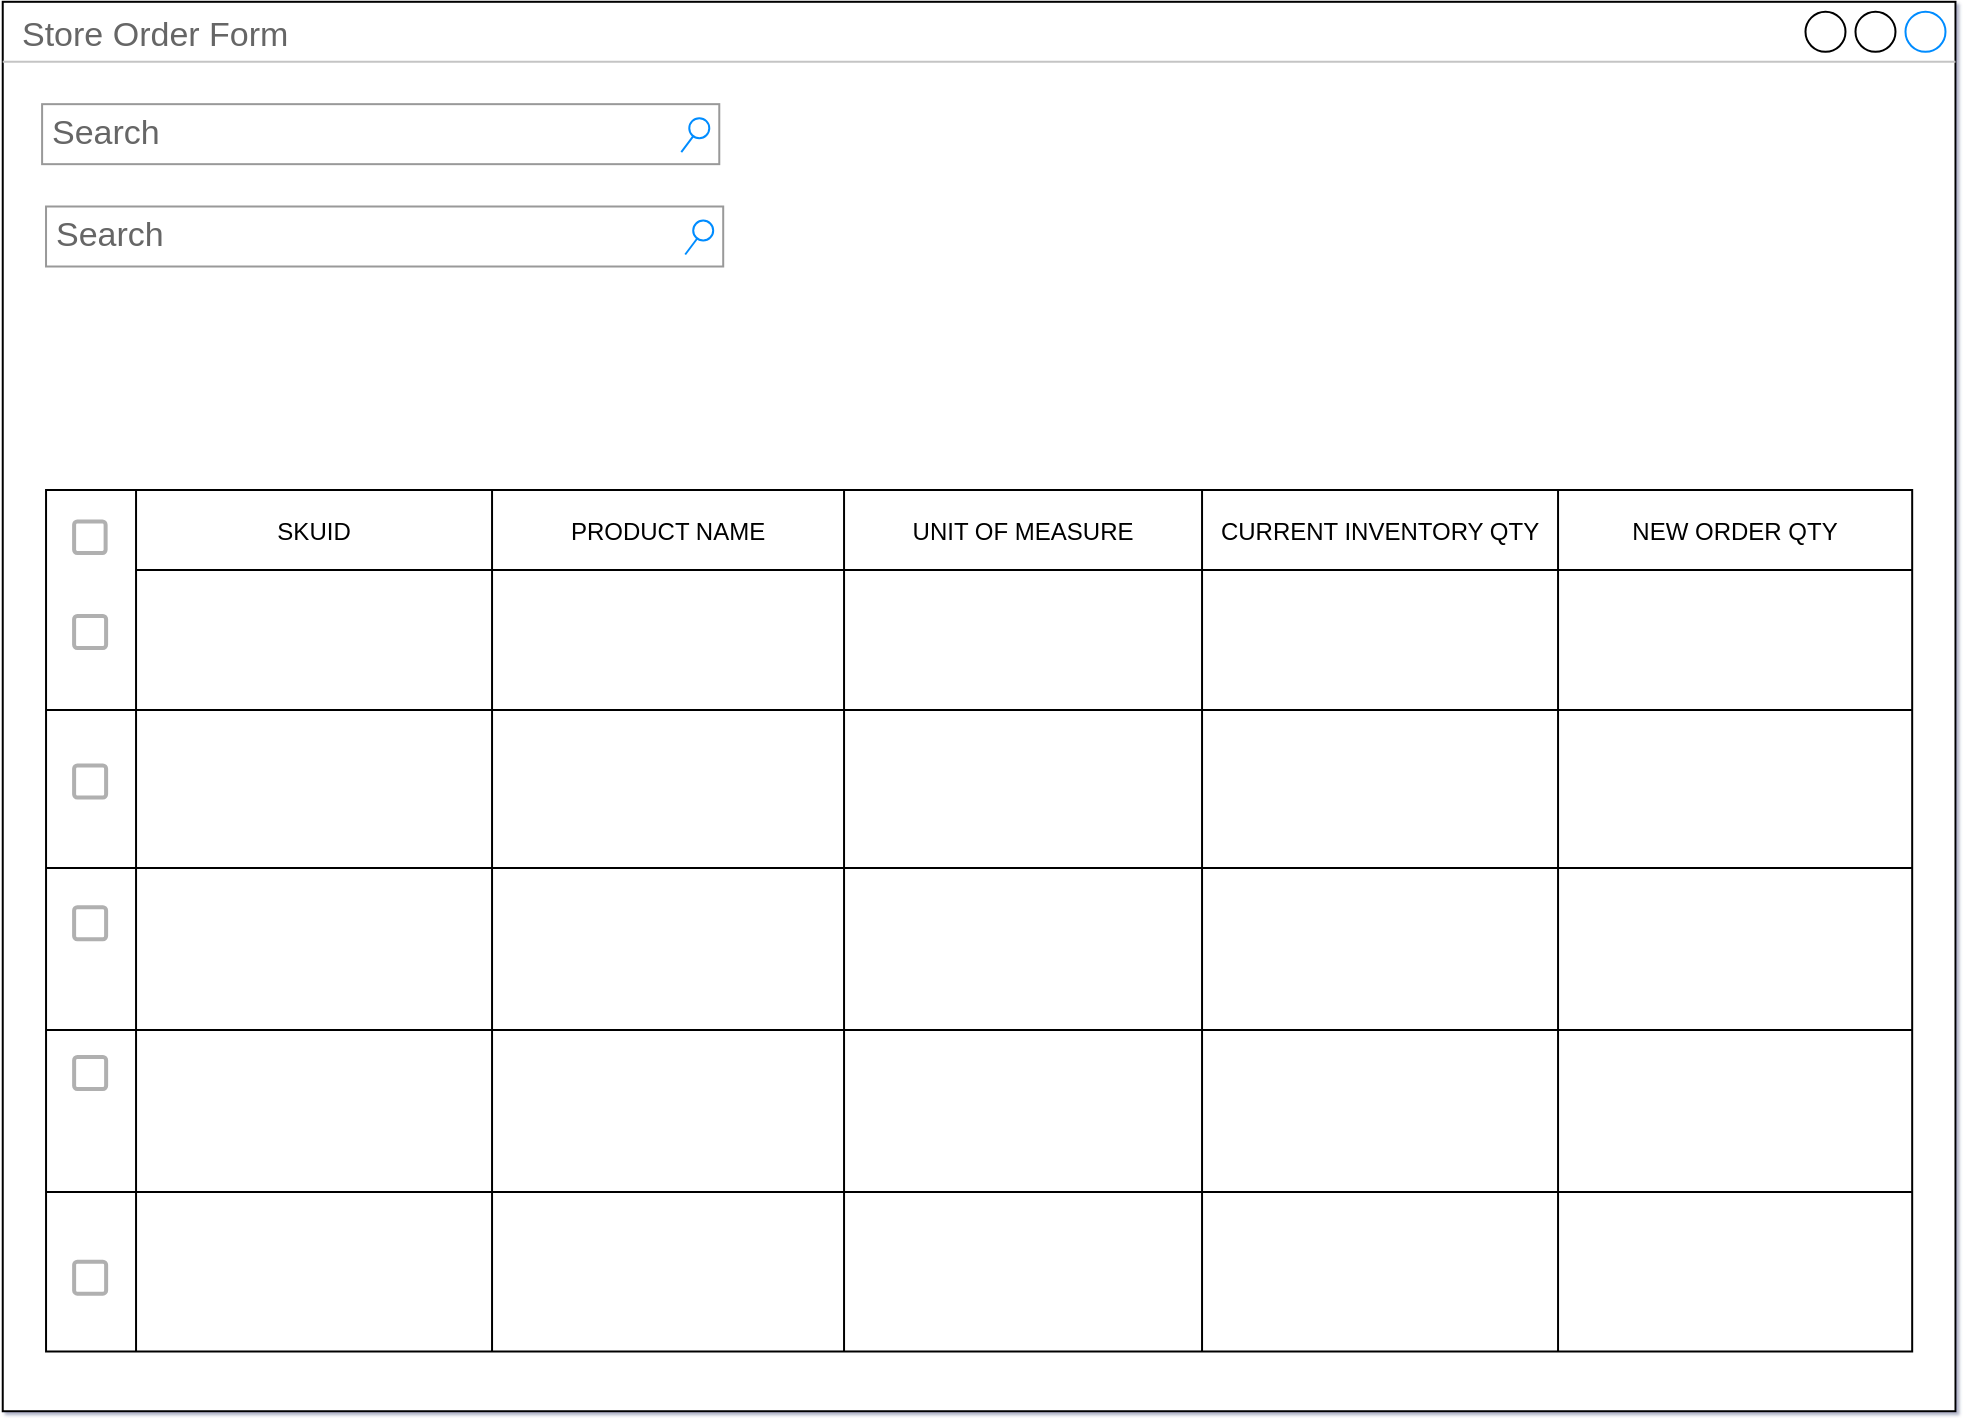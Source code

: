 <mxfile version="16.5.6" type="github">
  <diagram id="DkxhXxDabkg7D8pgcrME" name="Page-1">
    <mxGraphModel dx="1101" dy="1017" grid="1" gridSize="3.937" guides="1" tooltips="1" connect="1" arrows="1" fold="1" page="0" pageScale="1" pageWidth="827" pageHeight="1169" background="none" math="0" shadow="1">
      <root>
        <mxCell id="0" />
        <mxCell id="1" parent="0" />
        <mxCell id="hHE543pLZx1zD03s0N3J-19" value="Store Order Form" style="strokeWidth=1;shadow=0;dashed=0;align=center;html=1;shape=mxgraph.mockup.containers.window;align=left;verticalAlign=top;spacingLeft=8;strokeColor2=#008cff;strokeColor3=#c4c4c4;fontColor=#666666;mainText=;fontSize=17;labelBackgroundColor=none;" vertex="1" parent="1">
          <mxGeometry x="39.37" y="-181.1" width="976.376" height="704.723" as="geometry" />
        </mxCell>
        <mxCell id="hHE543pLZx1zD03s0N3J-126" value="" style="shape=table;childLayout=tableLayout;startSize=0;fillColor=none;collapsible=0;recursiveResize=0;expand=0;" vertex="1" parent="1">
          <mxGeometry x="61.02" y="62.99" width="933.07" height="430.818" as="geometry" />
        </mxCell>
        <mxCell id="hHE543pLZx1zD03s0N3J-127" value="" style="shape=tableRow;horizontal=0;swimlaneHead=0;swimlaneBody=0;top=0;left=0;bottom=0;right=0;dropTarget=0;fontStyle=0;fillColor=none;points=[[0,0.5],[1,0.5]];portConstraint=eastwest;startSize=45;collapsible=0;recursiveResize=0;expand=0;" vertex="1" parent="hHE543pLZx1zD03s0N3J-126">
          <mxGeometry width="933.07" height="110" as="geometry" />
        </mxCell>
        <mxCell id="hHE543pLZx1zD03s0N3J-128" value="SKUID" style="swimlane;swimlaneHead=0;swimlaneBody=0;fontStyle=0;connectable=0;fillColor=none;startSize=40;collapsible=0;recursiveResize=0;expand=0;" vertex="1" parent="hHE543pLZx1zD03s0N3J-127">
          <mxGeometry x="45" width="178" height="110" as="geometry">
            <mxRectangle width="178" height="110" as="alternateBounds" />
          </mxGeometry>
        </mxCell>
        <mxCell id="hHE543pLZx1zD03s0N3J-129" value="PRODUCT NAME" style="swimlane;swimlaneHead=0;swimlaneBody=0;fontStyle=0;connectable=0;fillColor=none;startSize=40;collapsible=0;recursiveResize=0;expand=0;" vertex="1" parent="hHE543pLZx1zD03s0N3J-127">
          <mxGeometry x="223" width="176" height="110" as="geometry">
            <mxRectangle width="176" height="110" as="alternateBounds" />
          </mxGeometry>
        </mxCell>
        <mxCell id="hHE543pLZx1zD03s0N3J-130" value="UNIT OF MEASURE" style="swimlane;swimlaneHead=0;swimlaneBody=0;fontStyle=0;connectable=0;fillColor=none;startSize=40;collapsible=0;recursiveResize=0;expand=0;" vertex="1" parent="hHE543pLZx1zD03s0N3J-127">
          <mxGeometry x="399" width="179" height="110" as="geometry">
            <mxRectangle width="179" height="110" as="alternateBounds" />
          </mxGeometry>
        </mxCell>
        <mxCell id="hHE543pLZx1zD03s0N3J-131" value="CURRENT INVENTORY QTY" style="swimlane;swimlaneHead=0;swimlaneBody=0;fontStyle=0;connectable=0;fillColor=none;startSize=40;collapsible=0;recursiveResize=0;expand=0;" vertex="1" parent="hHE543pLZx1zD03s0N3J-127">
          <mxGeometry x="578" width="178" height="110" as="geometry">
            <mxRectangle width="178" height="110" as="alternateBounds" />
          </mxGeometry>
        </mxCell>
        <mxCell id="hHE543pLZx1zD03s0N3J-132" value="NEW ORDER QTY" style="swimlane;swimlaneHead=0;swimlaneBody=0;fontStyle=0;connectable=0;fillColor=none;startSize=40;collapsible=0;recursiveResize=0;expand=0;" vertex="1" parent="hHE543pLZx1zD03s0N3J-127">
          <mxGeometry x="756" width="177" height="110" as="geometry">
            <mxRectangle width="177" height="110" as="alternateBounds" />
          </mxGeometry>
        </mxCell>
        <mxCell id="hHE543pLZx1zD03s0N3J-133" value="" style="shape=tableRow;horizontal=0;swimlaneHead=0;swimlaneBody=0;top=0;left=0;bottom=0;right=0;dropTarget=0;fontStyle=0;fillColor=none;points=[[0,0.5],[1,0.5]];portConstraint=eastwest;startSize=45;collapsible=0;recursiveResize=0;expand=0;" vertex="1" parent="hHE543pLZx1zD03s0N3J-126">
          <mxGeometry y="110" width="933.07" height="79" as="geometry" />
        </mxCell>
        <mxCell id="hHE543pLZx1zD03s0N3J-134" value="" style="swimlane;swimlaneHead=0;swimlaneBody=0;fontStyle=0;connectable=0;fillColor=none;startSize=0;collapsible=0;recursiveResize=0;expand=0;" vertex="1" parent="hHE543pLZx1zD03s0N3J-133">
          <mxGeometry x="45" width="178" height="79" as="geometry">
            <mxRectangle width="178" height="79" as="alternateBounds" />
          </mxGeometry>
        </mxCell>
        <mxCell id="hHE543pLZx1zD03s0N3J-135" value="" style="swimlane;swimlaneHead=0;swimlaneBody=0;fontStyle=0;connectable=0;fillColor=none;startSize=0;collapsible=0;recursiveResize=0;expand=0;" vertex="1" parent="hHE543pLZx1zD03s0N3J-133">
          <mxGeometry x="223" width="176" height="79" as="geometry">
            <mxRectangle width="176" height="79" as="alternateBounds" />
          </mxGeometry>
        </mxCell>
        <mxCell id="hHE543pLZx1zD03s0N3J-136" value="" style="swimlane;swimlaneHead=0;swimlaneBody=0;fontStyle=0;connectable=0;fillColor=none;startSize=0;collapsible=0;recursiveResize=0;expand=0;" vertex="1" parent="hHE543pLZx1zD03s0N3J-133">
          <mxGeometry x="399" width="179" height="79" as="geometry">
            <mxRectangle width="179" height="79" as="alternateBounds" />
          </mxGeometry>
        </mxCell>
        <mxCell id="hHE543pLZx1zD03s0N3J-137" value="" style="swimlane;swimlaneHead=0;swimlaneBody=0;fontStyle=0;connectable=0;fillColor=none;startSize=0;collapsible=0;recursiveResize=0;expand=0;" vertex="1" parent="hHE543pLZx1zD03s0N3J-133">
          <mxGeometry x="578" width="178" height="79" as="geometry">
            <mxRectangle width="178" height="79" as="alternateBounds" />
          </mxGeometry>
        </mxCell>
        <mxCell id="hHE543pLZx1zD03s0N3J-138" value="" style="swimlane;swimlaneHead=0;swimlaneBody=0;fontStyle=0;connectable=0;fillColor=none;startSize=0;collapsible=0;recursiveResize=0;expand=0;" vertex="1" parent="hHE543pLZx1zD03s0N3J-133">
          <mxGeometry x="756" width="177" height="79" as="geometry">
            <mxRectangle width="177" height="79" as="alternateBounds" />
          </mxGeometry>
        </mxCell>
        <mxCell id="hHE543pLZx1zD03s0N3J-139" value="" style="shape=tableRow;horizontal=0;swimlaneHead=0;swimlaneBody=0;top=0;left=0;bottom=0;right=0;dropTarget=0;fontStyle=0;fillColor=none;points=[[0,0.5],[1,0.5]];portConstraint=eastwest;startSize=45;collapsible=0;recursiveResize=0;expand=0;" vertex="1" parent="hHE543pLZx1zD03s0N3J-126">
          <mxGeometry y="189" width="933.07" height="81" as="geometry" />
        </mxCell>
        <mxCell id="hHE543pLZx1zD03s0N3J-140" value="" style="swimlane;swimlaneHead=0;swimlaneBody=0;fontStyle=0;connectable=0;fillColor=none;startSize=0;collapsible=0;recursiveResize=0;expand=0;" vertex="1" parent="hHE543pLZx1zD03s0N3J-139">
          <mxGeometry x="45" width="178" height="81" as="geometry">
            <mxRectangle width="178" height="81" as="alternateBounds" />
          </mxGeometry>
        </mxCell>
        <mxCell id="hHE543pLZx1zD03s0N3J-141" value="" style="swimlane;swimlaneHead=0;swimlaneBody=0;fontStyle=0;connectable=0;fillColor=none;startSize=0;collapsible=0;recursiveResize=0;expand=0;" vertex="1" parent="hHE543pLZx1zD03s0N3J-139">
          <mxGeometry x="223" width="176" height="81" as="geometry">
            <mxRectangle width="176" height="81" as="alternateBounds" />
          </mxGeometry>
        </mxCell>
        <mxCell id="hHE543pLZx1zD03s0N3J-142" value="" style="swimlane;swimlaneHead=0;swimlaneBody=0;fontStyle=0;connectable=0;fillColor=none;startSize=0;collapsible=0;recursiveResize=0;expand=0;" vertex="1" parent="hHE543pLZx1zD03s0N3J-139">
          <mxGeometry x="399" width="179" height="81" as="geometry">
            <mxRectangle width="179" height="81" as="alternateBounds" />
          </mxGeometry>
        </mxCell>
        <mxCell id="hHE543pLZx1zD03s0N3J-143" value="" style="swimlane;swimlaneHead=0;swimlaneBody=0;fontStyle=0;connectable=0;fillColor=none;startSize=0;collapsible=0;recursiveResize=0;expand=0;" vertex="1" parent="hHE543pLZx1zD03s0N3J-139">
          <mxGeometry x="578" width="178" height="81" as="geometry">
            <mxRectangle width="178" height="81" as="alternateBounds" />
          </mxGeometry>
        </mxCell>
        <mxCell id="hHE543pLZx1zD03s0N3J-144" value="" style="swimlane;swimlaneHead=0;swimlaneBody=0;fontStyle=0;connectable=0;fillColor=none;startSize=0;collapsible=0;recursiveResize=0;expand=0;" vertex="1" parent="hHE543pLZx1zD03s0N3J-139">
          <mxGeometry x="756" width="177" height="81" as="geometry">
            <mxRectangle width="177" height="81" as="alternateBounds" />
          </mxGeometry>
        </mxCell>
        <mxCell id="hHE543pLZx1zD03s0N3J-145" value="" style="shape=tableRow;horizontal=0;swimlaneHead=0;swimlaneBody=0;top=0;left=0;bottom=0;right=0;dropTarget=0;fontStyle=0;fillColor=none;points=[[0,0.5],[1,0.5]];portConstraint=eastwest;startSize=45;collapsible=0;recursiveResize=0;expand=0;" vertex="1" parent="hHE543pLZx1zD03s0N3J-126">
          <mxGeometry y="270" width="933.07" height="81" as="geometry" />
        </mxCell>
        <mxCell id="hHE543pLZx1zD03s0N3J-146" value="" style="swimlane;swimlaneHead=0;swimlaneBody=0;fontStyle=0;connectable=0;fillColor=none;startSize=0;collapsible=0;recursiveResize=0;expand=0;" vertex="1" parent="hHE543pLZx1zD03s0N3J-145">
          <mxGeometry x="45" width="178" height="81" as="geometry">
            <mxRectangle width="178" height="81" as="alternateBounds" />
          </mxGeometry>
        </mxCell>
        <mxCell id="hHE543pLZx1zD03s0N3J-147" value="" style="swimlane;swimlaneHead=0;swimlaneBody=0;fontStyle=0;connectable=0;fillColor=none;startSize=0;collapsible=0;recursiveResize=0;expand=0;" vertex="1" parent="hHE543pLZx1zD03s0N3J-145">
          <mxGeometry x="223" width="176" height="81" as="geometry">
            <mxRectangle width="176" height="81" as="alternateBounds" />
          </mxGeometry>
        </mxCell>
        <mxCell id="hHE543pLZx1zD03s0N3J-148" value="" style="swimlane;swimlaneHead=0;swimlaneBody=0;fontStyle=0;connectable=0;fillColor=none;startSize=0;collapsible=0;recursiveResize=0;expand=0;" vertex="1" parent="hHE543pLZx1zD03s0N3J-145">
          <mxGeometry x="399" width="179" height="81" as="geometry">
            <mxRectangle width="179" height="81" as="alternateBounds" />
          </mxGeometry>
        </mxCell>
        <mxCell id="hHE543pLZx1zD03s0N3J-149" value="" style="swimlane;swimlaneHead=0;swimlaneBody=0;fontStyle=0;connectable=0;fillColor=none;startSize=0;collapsible=0;recursiveResize=0;expand=0;" vertex="1" parent="hHE543pLZx1zD03s0N3J-145">
          <mxGeometry x="578" width="178" height="81" as="geometry">
            <mxRectangle width="178" height="81" as="alternateBounds" />
          </mxGeometry>
        </mxCell>
        <mxCell id="hHE543pLZx1zD03s0N3J-150" value="" style="swimlane;swimlaneHead=0;swimlaneBody=0;fontStyle=0;connectable=0;fillColor=none;startSize=0;collapsible=0;recursiveResize=0;expand=0;" vertex="1" parent="hHE543pLZx1zD03s0N3J-145">
          <mxGeometry x="756" width="177" height="81" as="geometry">
            <mxRectangle width="177" height="81" as="alternateBounds" />
          </mxGeometry>
        </mxCell>
        <mxCell id="hHE543pLZx1zD03s0N3J-151" value="" style="shape=tableRow;horizontal=0;swimlaneHead=0;swimlaneBody=0;top=0;left=0;bottom=0;right=0;dropTarget=0;fontStyle=0;fillColor=none;points=[[0,0.5],[1,0.5]];portConstraint=eastwest;startSize=45;collapsible=0;recursiveResize=0;expand=0;" vertex="1" parent="hHE543pLZx1zD03s0N3J-126">
          <mxGeometry y="351" width="933.07" height="80" as="geometry" />
        </mxCell>
        <mxCell id="hHE543pLZx1zD03s0N3J-152" value="" style="swimlane;swimlaneHead=0;swimlaneBody=0;fontStyle=0;connectable=0;fillColor=none;startSize=0;collapsible=0;recursiveResize=0;expand=0;" vertex="1" parent="hHE543pLZx1zD03s0N3J-151">
          <mxGeometry x="45" width="178" height="80" as="geometry">
            <mxRectangle width="178" height="80" as="alternateBounds" />
          </mxGeometry>
        </mxCell>
        <mxCell id="hHE543pLZx1zD03s0N3J-153" value="" style="swimlane;swimlaneHead=0;swimlaneBody=0;fontStyle=0;connectable=0;fillColor=none;startSize=0;collapsible=0;recursiveResize=0;expand=0;" vertex="1" parent="hHE543pLZx1zD03s0N3J-151">
          <mxGeometry x="223" width="176" height="80" as="geometry">
            <mxRectangle width="176" height="80" as="alternateBounds" />
          </mxGeometry>
        </mxCell>
        <mxCell id="hHE543pLZx1zD03s0N3J-154" value="" style="swimlane;swimlaneHead=0;swimlaneBody=0;fontStyle=0;connectable=0;fillColor=none;startSize=0;collapsible=0;recursiveResize=0;expand=0;" vertex="1" parent="hHE543pLZx1zD03s0N3J-151">
          <mxGeometry x="399" width="179" height="80" as="geometry">
            <mxRectangle width="179" height="80" as="alternateBounds" />
          </mxGeometry>
        </mxCell>
        <mxCell id="hHE543pLZx1zD03s0N3J-155" value="" style="swimlane;swimlaneHead=0;swimlaneBody=0;fontStyle=0;connectable=0;fillColor=none;startSize=0;collapsible=0;recursiveResize=0;expand=0;" vertex="1" parent="hHE543pLZx1zD03s0N3J-151">
          <mxGeometry x="578" width="178" height="80" as="geometry">
            <mxRectangle width="178" height="80" as="alternateBounds" />
          </mxGeometry>
        </mxCell>
        <mxCell id="hHE543pLZx1zD03s0N3J-156" value="" style="swimlane;swimlaneHead=0;swimlaneBody=0;fontStyle=0;connectable=0;fillColor=none;startSize=0;collapsible=0;recursiveResize=0;expand=0;" vertex="1" parent="hHE543pLZx1zD03s0N3J-151">
          <mxGeometry x="756" width="177" height="80" as="geometry">
            <mxRectangle width="177" height="80" as="alternateBounds" />
          </mxGeometry>
        </mxCell>
        <mxCell id="hHE543pLZx1zD03s0N3J-157" value="Search" style="strokeWidth=1;shadow=0;dashed=0;align=center;html=1;shape=mxgraph.mockup.forms.searchBox;strokeColor=#999999;mainText=;strokeColor2=#008cff;fontColor=#666666;fontSize=17;align=left;spacingLeft=3;" vertex="1" parent="1">
          <mxGeometry x="59.05" y="-129.92" width="338.59" height="30" as="geometry" />
        </mxCell>
        <mxCell id="hHE543pLZx1zD03s0N3J-160" value="" style="dashed=0;labelPosition=right;align=left;shape=mxgraph.gmdl.checkbox;strokeColor=#B0B0B0;fillColor=none;strokeWidth=2;aspect=fixed;sketch=0;" vertex="1" parent="1">
          <mxGeometry x="75.05" y="125.98" width="16" height="16" as="geometry" />
        </mxCell>
        <mxCell id="hHE543pLZx1zD03s0N3J-161" value="Search" style="strokeWidth=1;shadow=0;dashed=0;align=center;html=1;shape=mxgraph.mockup.forms.searchBox;strokeColor=#999999;mainText=;strokeColor2=#008cff;fontColor=#666666;fontSize=17;align=left;spacingLeft=3;" vertex="1" parent="1">
          <mxGeometry x="61.017" y="-78.743" width="338.59" height="30" as="geometry" />
        </mxCell>
        <mxCell id="hHE543pLZx1zD03s0N3J-162" value="" style="dashed=0;labelPosition=right;align=left;shape=mxgraph.gmdl.checkbox;strokeColor=#B0B0B0;fillColor=none;strokeWidth=2;aspect=fixed;sketch=0;" vertex="1" parent="1">
          <mxGeometry x="75.053" y="78.74" width="15.748" height="15.748" as="geometry" />
        </mxCell>
        <mxCell id="hHE543pLZx1zD03s0N3J-163" value="" style="dashed=0;labelPosition=right;align=left;shape=mxgraph.gmdl.checkbox;strokeColor=#B0B0B0;fillColor=none;strokeWidth=2;aspect=fixed;sketch=0;" vertex="1" parent="1">
          <mxGeometry x="75.057" y="200.787" width="16" height="16" as="geometry" />
        </mxCell>
        <mxCell id="hHE543pLZx1zD03s0N3J-164" value="" style="dashed=0;labelPosition=right;align=left;shape=mxgraph.gmdl.checkbox;strokeColor=#B0B0B0;fillColor=none;strokeWidth=2;aspect=fixed;sketch=0;" vertex="1" parent="1">
          <mxGeometry x="75.064" y="346.464" width="16" height="16" as="geometry" />
        </mxCell>
        <mxCell id="hHE543pLZx1zD03s0N3J-165" value="" style="dashed=0;labelPosition=right;align=left;shape=mxgraph.gmdl.checkbox;strokeColor=#B0B0B0;fillColor=none;strokeWidth=2;aspect=fixed;sketch=0;" vertex="1" parent="1">
          <mxGeometry x="75.057" y="271.657" width="16" height="16" as="geometry" />
        </mxCell>
        <mxCell id="hHE543pLZx1zD03s0N3J-167" value="" style="dashed=0;labelPosition=right;align=left;shape=mxgraph.gmdl.checkbox;strokeColor=#B0B0B0;fillColor=none;strokeWidth=2;aspect=fixed;sketch=0;" vertex="1" parent="1">
          <mxGeometry x="75.064" y="448.814" width="16" height="16" as="geometry" />
        </mxCell>
      </root>
    </mxGraphModel>
  </diagram>
</mxfile>
